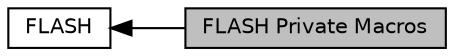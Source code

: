 digraph "FLASH Private Macros"
{
  edge [fontname="Helvetica",fontsize="10",labelfontname="Helvetica",labelfontsize="10"];
  node [fontname="Helvetica",fontsize="10",shape=box];
  rankdir=LR;
  Node1 [label="FLASH Private Macros",height=0.2,width=0.4,color="black", fillcolor="grey75", style="filled", fontcolor="black",tooltip=" "];
  Node2 [label="FLASH",height=0.2,width=0.4,color="black", fillcolor="white", style="filled",URL="$group__FLASH.html",tooltip="FLASH HAL module driver."];
  Node2->Node1 [shape=plaintext, dir="back", style="solid"];
}
